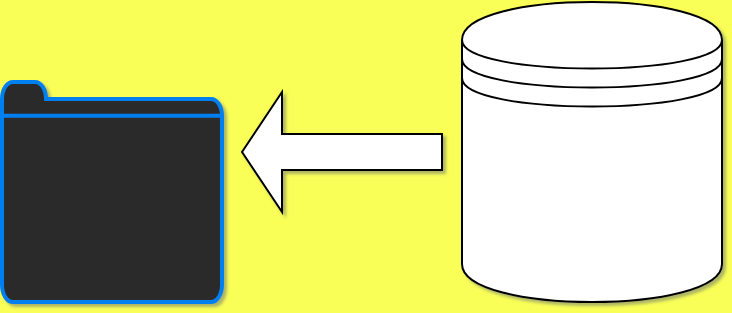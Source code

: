 <mxfile>
    <diagram id="KMjTLUn4GlAnN2dVCgm0" name="Page-1">
        <mxGraphModel dx="502" dy="522" grid="1" gridSize="10" guides="1" tooltips="1" connect="1" arrows="1" fold="1" page="1" pageScale="1" pageWidth="827" pageHeight="1169" background="#F9FF57" math="0" shadow="1">
            <root>
                <mxCell id="0"/>
                <mxCell id="1" parent="0"/>
                <mxCell id="13" value="" style="shape=datastore;whiteSpace=wrap;html=1;" vertex="1" parent="1">
                    <mxGeometry x="290" y="120" width="130" height="150" as="geometry"/>
                </mxCell>
                <mxCell id="14" value="" style="shape=singleArrow;direction=west;whiteSpace=wrap;html=1;" vertex="1" parent="1">
                    <mxGeometry x="180" y="165" width="100" height="60" as="geometry"/>
                </mxCell>
                <mxCell id="15" value="" style="html=1;verticalLabelPosition=bottom;align=center;labelBackgroundColor=#ffffff;verticalAlign=top;strokeWidth=2;strokeColor=#0080F0;shadow=0;dashed=0;shape=mxgraph.ios7.icons.folder;fontFamily=Helvetica;fontSize=12;fontColor=#f0f0f0;fillColor=#2a2a2a;" vertex="1" parent="1">
                    <mxGeometry x="60" y="160" width="110" height="110" as="geometry"/>
                </mxCell>
            </root>
        </mxGraphModel>
    </diagram>
</mxfile>